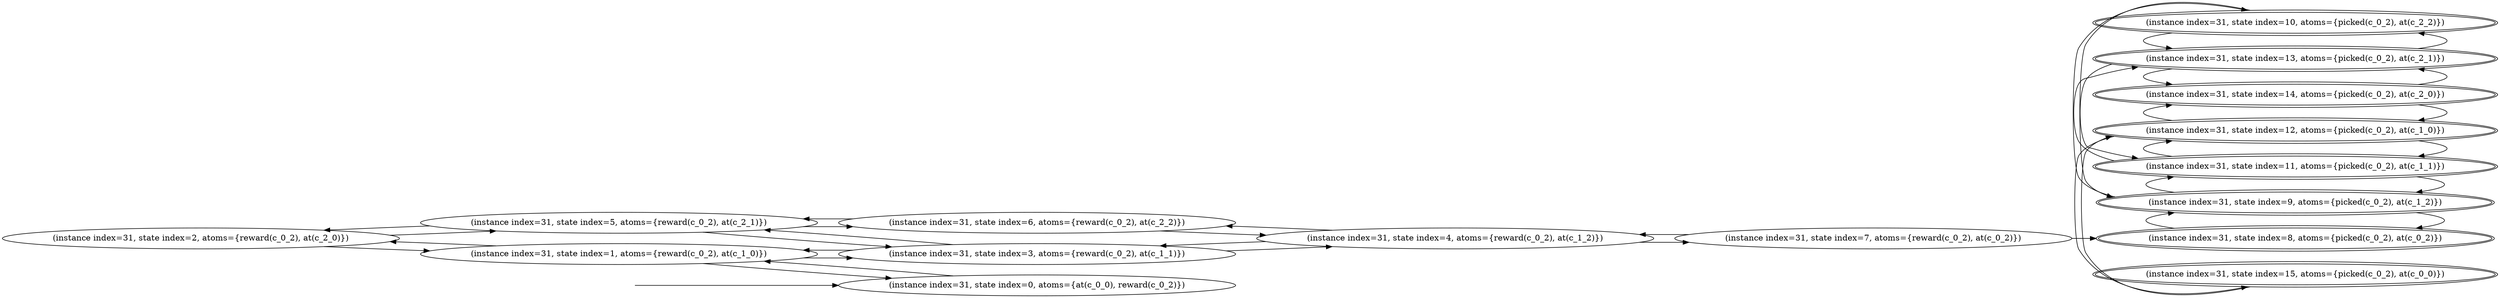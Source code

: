 digraph {
rankdir="LR"
s2[label="(instance index=31, state index=2, atoms={reward(c_0_2), at(c_2_0)})"]
s0[label="(instance index=31, state index=0, atoms={at(c_0_0), reward(c_0_2)})"]
s5[label="(instance index=31, state index=5, atoms={reward(c_0_2), at(c_2_1)})"]
s1[label="(instance index=31, state index=1, atoms={reward(c_0_2), at(c_1_0)})"]
s3[label="(instance index=31, state index=3, atoms={reward(c_0_2), at(c_1_1)})"]
s6[label="(instance index=31, state index=6, atoms={reward(c_0_2), at(c_2_2)})"]
s4[label="(instance index=31, state index=4, atoms={reward(c_0_2), at(c_1_2)})"]
s7[label="(instance index=31, state index=7, atoms={reward(c_0_2), at(c_0_2)})"]
s15[peripheries=2,label="(instance index=31, state index=15, atoms={picked(c_0_2), at(c_0_0)})"]
s14[peripheries=2,label="(instance index=31, state index=14, atoms={picked(c_0_2), at(c_2_0)})"]
s13[peripheries=2,label="(instance index=31, state index=13, atoms={picked(c_0_2), at(c_2_1)})"]
s12[peripheries=2,label="(instance index=31, state index=12, atoms={picked(c_0_2), at(c_1_0)})"]
s11[peripheries=2,label="(instance index=31, state index=11, atoms={picked(c_0_2), at(c_1_1)})"]
s10[peripheries=2,label="(instance index=31, state index=10, atoms={picked(c_0_2), at(c_2_2)})"]
s9[peripheries=2,label="(instance index=31, state index=9, atoms={picked(c_0_2), at(c_1_2)})"]
s8[peripheries=2,label="(instance index=31, state index=8, atoms={picked(c_0_2), at(c_0_2)})"]
Dangling [ label = "", style = invis ]
{ rank = same; Dangling }
Dangling -> s0
{ rank = same; s0}
{ rank = same; s5,s1}
{ rank = same; s3,s6}
{ rank = same; s4}
{ rank = same; s7}
{ rank = same; s15,s14,s13,s12,s11,s10,s9,s8}
{
s2->s5
s2->s1
s0->s1
}
{
s5->s6
s5->s3
s5->s2
s1->s2
s1->s3
s1->s0
}
{
s3->s5
s3->s4
s3->s1
s6->s5
s6->s4
}
{
s4->s7
s4->s6
s4->s3
}
{
s7->s4
s7->s8
}
{
s15->s12
s14->s13
s14->s12
s13->s14
s13->s11
s13->s10
s12->s15
s12->s14
s12->s11
s11->s13
s11->s12
s11->s9
s10->s13
s10->s9
s9->s10
s9->s11
s9->s8
s8->s9
}
}
